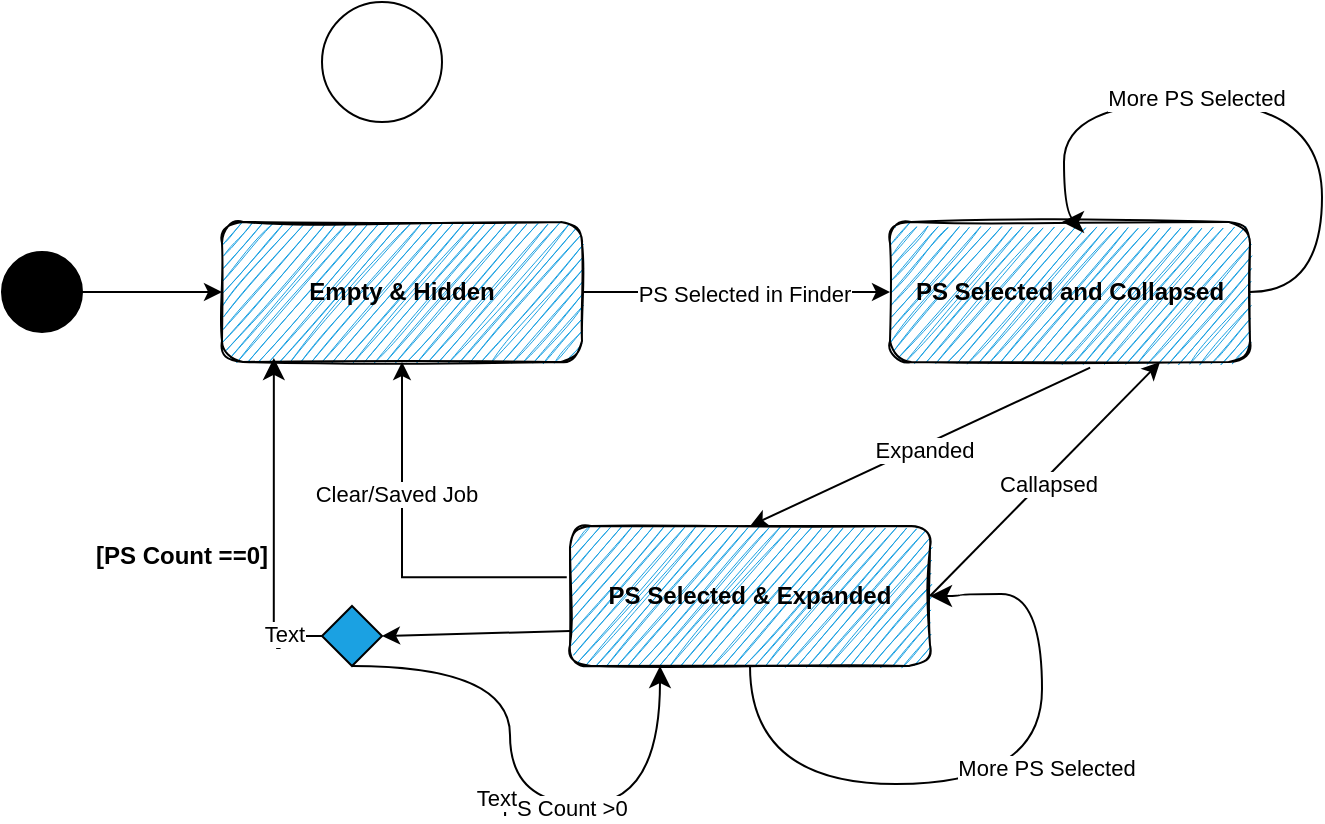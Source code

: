 <mxfile version="21.6.7" type="github">
  <diagram name="Page-1" id="gJcSldELC-2B4IKOkgeM">
    <mxGraphModel dx="1282" dy="577" grid="1" gridSize="10" guides="1" tooltips="1" connect="1" arrows="1" fold="1" page="1" pageScale="1" pageWidth="850" pageHeight="1100" math="0" shadow="0">
      <root>
        <mxCell id="0" />
        <mxCell id="1" parent="0" />
        <mxCell id="07l29-t6zsmYIf03nnSy-1" value="&lt;b&gt;Empty &amp;amp; Hidden&lt;/b&gt;" style="rounded=1;whiteSpace=wrap;html=1;fillColor=#1ba1e2;sketch=1;" vertex="1" parent="1">
          <mxGeometry x="160" y="130" width="180" height="70" as="geometry" />
        </mxCell>
        <mxCell id="07l29-t6zsmYIf03nnSy-4" value="" style="ellipse;whiteSpace=wrap;html=1;aspect=fixed;fillStyle=solid;fillColor=black;" vertex="1" parent="1">
          <mxGeometry x="50" y="145" width="40" height="40" as="geometry" />
        </mxCell>
        <mxCell id="07l29-t6zsmYIf03nnSy-6" value="&lt;b&gt;PS Selected and Collapsed&lt;/b&gt;" style="rounded=1;whiteSpace=wrap;html=1;fillColor=#1ba1e2;sketch=1;" vertex="1" parent="1">
          <mxGeometry x="494" y="130" width="180" height="70" as="geometry" />
        </mxCell>
        <mxCell id="07l29-t6zsmYIf03nnSy-16" style="edgeStyle=orthogonalEdgeStyle;rounded=0;orthogonalLoop=1;jettySize=auto;html=1;exitX=-0.009;exitY=0.366;exitDx=0;exitDy=0;exitPerimeter=0;" edge="1" parent="1" source="07l29-t6zsmYIf03nnSy-7" target="07l29-t6zsmYIf03nnSy-1">
          <mxGeometry relative="1" as="geometry">
            <Array as="points">
              <mxPoint x="250" y="308" />
            </Array>
          </mxGeometry>
        </mxCell>
        <mxCell id="07l29-t6zsmYIf03nnSy-17" value="Clear/Saved Job" style="edgeLabel;html=1;align=center;verticalAlign=middle;resizable=0;points=[];" vertex="1" connectable="0" parent="07l29-t6zsmYIf03nnSy-16">
          <mxGeometry x="0.303" y="3" relative="1" as="geometry">
            <mxPoint as="offset" />
          </mxGeometry>
        </mxCell>
        <mxCell id="07l29-t6zsmYIf03nnSy-7" value="&lt;b&gt;PS Selected &amp;amp; Expanded&lt;/b&gt;" style="rounded=1;whiteSpace=wrap;html=1;fillColor=#1ba1e2;sketch=1;" vertex="1" parent="1">
          <mxGeometry x="334" y="282" width="180" height="70" as="geometry" />
        </mxCell>
        <mxCell id="07l29-t6zsmYIf03nnSy-8" value="" style="endArrow=classic;html=1;rounded=0;entryX=0;entryY=0.5;entryDx=0;entryDy=0;exitX=1;exitY=0.5;exitDx=0;exitDy=0;" edge="1" parent="1" source="07l29-t6zsmYIf03nnSy-1" target="07l29-t6zsmYIf03nnSy-6">
          <mxGeometry width="50" height="50" relative="1" as="geometry">
            <mxPoint x="340" y="160" as="sourcePoint" />
            <mxPoint x="390" y="110" as="targetPoint" />
          </mxGeometry>
        </mxCell>
        <mxCell id="07l29-t6zsmYIf03nnSy-9" value="PS Selected in Finder" style="edgeLabel;html=1;align=center;verticalAlign=middle;resizable=0;points=[];" vertex="1" connectable="0" parent="07l29-t6zsmYIf03nnSy-8">
          <mxGeometry x="0.049" y="-1" relative="1" as="geometry">
            <mxPoint as="offset" />
          </mxGeometry>
        </mxCell>
        <mxCell id="07l29-t6zsmYIf03nnSy-10" value="" style="endArrow=classic;html=1;rounded=0;exitX=0.556;exitY=1.04;exitDx=0;exitDy=0;exitPerimeter=0;entryX=0.5;entryY=0;entryDx=0;entryDy=0;" edge="1" parent="1" source="07l29-t6zsmYIf03nnSy-6" target="07l29-t6zsmYIf03nnSy-7">
          <mxGeometry width="50" height="50" relative="1" as="geometry">
            <mxPoint x="400" y="330" as="sourcePoint" />
            <mxPoint x="450" y="280" as="targetPoint" />
          </mxGeometry>
        </mxCell>
        <mxCell id="07l29-t6zsmYIf03nnSy-11" value="Expanded" style="edgeLabel;html=1;align=center;verticalAlign=middle;resizable=0;points=[];" vertex="1" connectable="0" parent="07l29-t6zsmYIf03nnSy-10">
          <mxGeometry x="-0.01" y="2" relative="1" as="geometry">
            <mxPoint as="offset" />
          </mxGeometry>
        </mxCell>
        <mxCell id="07l29-t6zsmYIf03nnSy-12" value="" style="endArrow=classic;html=1;rounded=0;exitX=1;exitY=0.5;exitDx=0;exitDy=0;entryX=0;entryY=0.5;entryDx=0;entryDy=0;" edge="1" parent="1" source="07l29-t6zsmYIf03nnSy-4" target="07l29-t6zsmYIf03nnSy-1">
          <mxGeometry width="50" height="50" relative="1" as="geometry">
            <mxPoint x="400" y="330" as="sourcePoint" />
            <mxPoint x="450" y="280" as="targetPoint" />
          </mxGeometry>
        </mxCell>
        <mxCell id="07l29-t6zsmYIf03nnSy-13" value="" style="endArrow=classic;html=1;rounded=0;entryX=0.75;entryY=1;entryDx=0;entryDy=0;exitX=1;exitY=0.5;exitDx=0;exitDy=0;" edge="1" parent="1" source="07l29-t6zsmYIf03nnSy-7" target="07l29-t6zsmYIf03nnSy-6">
          <mxGeometry width="50" height="50" relative="1" as="geometry">
            <mxPoint x="520" y="320" as="sourcePoint" />
            <mxPoint x="560" y="270" as="targetPoint" />
          </mxGeometry>
        </mxCell>
        <mxCell id="07l29-t6zsmYIf03nnSy-14" value="Callapsed" style="edgeLabel;html=1;align=center;verticalAlign=middle;resizable=0;points=[];" vertex="1" connectable="0" parent="07l29-t6zsmYIf03nnSy-13">
          <mxGeometry x="0.007" y="-3" relative="1" as="geometry">
            <mxPoint x="-1" as="offset" />
          </mxGeometry>
        </mxCell>
        <mxCell id="07l29-t6zsmYIf03nnSy-18" value="" style="ellipse;whiteSpace=wrap;html=1;aspect=fixed;" vertex="1" parent="1">
          <mxGeometry x="210" y="20" width="60" height="60" as="geometry" />
        </mxCell>
        <mxCell id="07l29-t6zsmYIf03nnSy-19" value="" style="edgeStyle=orthogonalEdgeStyle;elbow=horizontal;endArrow=classic;html=1;curved=1;rounded=0;endSize=8;startSize=8;exitX=1;exitY=0.5;exitDx=0;exitDy=0;entryX=0.5;entryY=0;entryDx=0;entryDy=0;" edge="1" parent="1" source="07l29-t6zsmYIf03nnSy-6">
          <mxGeometry width="50" height="50" relative="1" as="geometry">
            <mxPoint x="684" y="205" as="sourcePoint" />
            <mxPoint x="580" y="130" as="targetPoint" />
            <Array as="points">
              <mxPoint x="710" y="165" />
              <mxPoint x="710" y="70" />
              <mxPoint x="581" y="70" />
            </Array>
          </mxGeometry>
        </mxCell>
        <mxCell id="07l29-t6zsmYIf03nnSy-20" value="More PS Selected" style="edgeLabel;html=1;align=center;verticalAlign=middle;resizable=0;points=[];" vertex="1" connectable="0" parent="07l29-t6zsmYIf03nnSy-19">
          <mxGeometry x="0.195" y="-2" relative="1" as="geometry">
            <mxPoint x="-2" as="offset" />
          </mxGeometry>
        </mxCell>
        <mxCell id="07l29-t6zsmYIf03nnSy-22" value="" style="edgeStyle=orthogonalEdgeStyle;elbow=horizontal;endArrow=classic;html=1;curved=1;rounded=0;endSize=8;startSize=8;exitX=0.5;exitY=1;exitDx=0;exitDy=0;entryX=1;entryY=0.5;entryDx=0;entryDy=0;" edge="1" parent="1" source="07l29-t6zsmYIf03nnSy-7" target="07l29-t6zsmYIf03nnSy-7">
          <mxGeometry width="50" height="50" relative="1" as="geometry">
            <mxPoint x="622" y="411" as="sourcePoint" />
            <mxPoint x="528" y="376" as="targetPoint" />
            <Array as="points">
              <mxPoint x="424" y="411" />
              <mxPoint x="570" y="411" />
              <mxPoint x="570" y="316" />
              <mxPoint x="529" y="316" />
              <mxPoint x="529" y="317" />
            </Array>
          </mxGeometry>
        </mxCell>
        <mxCell id="07l29-t6zsmYIf03nnSy-23" value="More PS Selected" style="edgeLabel;html=1;align=center;verticalAlign=middle;resizable=0;points=[];" vertex="1" connectable="0" parent="07l29-t6zsmYIf03nnSy-22">
          <mxGeometry x="0.195" y="-2" relative="1" as="geometry">
            <mxPoint as="offset" />
          </mxGeometry>
        </mxCell>
        <mxCell id="07l29-t6zsmYIf03nnSy-25" value="" style="rhombus;whiteSpace=wrap;html=1;fillColor=#1ba1e2;" vertex="1" parent="1">
          <mxGeometry x="210" y="322" width="30" height="30" as="geometry" />
        </mxCell>
        <mxCell id="07l29-t6zsmYIf03nnSy-26" value="" style="endArrow=classic;html=1;rounded=0;exitX=0;exitY=0.75;exitDx=0;exitDy=0;entryX=1;entryY=0.5;entryDx=0;entryDy=0;" edge="1" parent="1" source="07l29-t6zsmYIf03nnSy-7" target="07l29-t6zsmYIf03nnSy-25">
          <mxGeometry width="50" height="50" relative="1" as="geometry">
            <mxPoint x="400" y="440" as="sourcePoint" />
            <mxPoint x="450" y="390" as="targetPoint" />
          </mxGeometry>
        </mxCell>
        <mxCell id="07l29-t6zsmYIf03nnSy-27" value="" style="edgeStyle=segmentEdgeStyle;endArrow=classic;html=1;curved=0;rounded=0;endSize=8;startSize=8;entryX=0.144;entryY=0.971;entryDx=0;entryDy=0;entryPerimeter=0;exitX=0;exitY=0.5;exitDx=0;exitDy=0;" edge="1" parent="1" source="07l29-t6zsmYIf03nnSy-25" target="07l29-t6zsmYIf03nnSy-1">
          <mxGeometry width="50" height="50" relative="1" as="geometry">
            <mxPoint x="150" y="410" as="sourcePoint" />
            <mxPoint x="200" y="360" as="targetPoint" />
          </mxGeometry>
        </mxCell>
        <mxCell id="07l29-t6zsmYIf03nnSy-28" value="]" style="edgeLabel;html=1;align=center;verticalAlign=middle;resizable=0;points=[];" vertex="1" connectable="0" parent="07l29-t6zsmYIf03nnSy-27">
          <mxGeometry x="-0.724" relative="1" as="geometry">
            <mxPoint as="offset" />
          </mxGeometry>
        </mxCell>
        <mxCell id="07l29-t6zsmYIf03nnSy-36" value="Text" style="edgeLabel;html=1;align=center;verticalAlign=middle;resizable=0;points=[];" vertex="1" connectable="0" parent="07l29-t6zsmYIf03nnSy-27">
          <mxGeometry x="-0.765" y="-1" relative="1" as="geometry">
            <mxPoint as="offset" />
          </mxGeometry>
        </mxCell>
        <mxCell id="07l29-t6zsmYIf03nnSy-32" value="&lt;b&gt;[PS Count ==0]&lt;/b&gt;" style="text;html=1;strokeColor=none;fillColor=none;align=center;verticalAlign=middle;whiteSpace=wrap;rounded=0;" vertex="1" parent="1">
          <mxGeometry x="90" y="282" width="100" height="30" as="geometry" />
        </mxCell>
        <mxCell id="07l29-t6zsmYIf03nnSy-33" value="" style="edgeStyle=orthogonalEdgeStyle;elbow=horizontal;endArrow=classic;html=1;curved=1;rounded=0;endSize=8;startSize=8;exitX=0.5;exitY=1;exitDx=0;exitDy=0;entryX=0.25;entryY=1;entryDx=0;entryDy=0;" edge="1" parent="1" source="07l29-t6zsmYIf03nnSy-25" target="07l29-t6zsmYIf03nnSy-7">
          <mxGeometry width="50" height="50" relative="1" as="geometry">
            <mxPoint x="307" y="362" as="sourcePoint" />
            <mxPoint x="390" y="380" as="targetPoint" />
            <Array as="points">
              <mxPoint x="304" y="421" />
              <mxPoint x="379" y="421" />
            </Array>
          </mxGeometry>
        </mxCell>
        <mxCell id="07l29-t6zsmYIf03nnSy-34" value="PS Count &amp;gt;0" style="edgeLabel;html=1;align=center;verticalAlign=middle;resizable=0;points=[];" vertex="1" connectable="0" parent="07l29-t6zsmYIf03nnSy-33">
          <mxGeometry x="0.195" y="-2" relative="1" as="geometry">
            <mxPoint as="offset" />
          </mxGeometry>
        </mxCell>
        <mxCell id="07l29-t6zsmYIf03nnSy-35" value="Text" style="edgeLabel;html=1;align=center;verticalAlign=middle;resizable=0;points=[];" vertex="1" connectable="0" parent="07l29-t6zsmYIf03nnSy-33">
          <mxGeometry x="-0.011" y="-7" relative="1" as="geometry">
            <mxPoint as="offset" />
          </mxGeometry>
        </mxCell>
      </root>
    </mxGraphModel>
  </diagram>
</mxfile>
